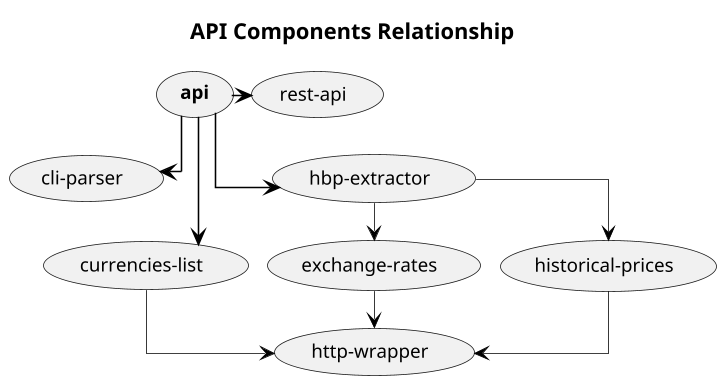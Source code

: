 @startuml

skinparam linetype ortho

scale max 1920 width
top to bottom direction

skinparam nodesep 12
skinparam ranksep 24
skinparam monochrome true
skinparam shadowing false
skinparam defaultFontName Tahoma
skinparam defaultFontSize 12
skinparam roundCorner 6
skinparam dpi 150
skinparam arrowColor black
skinparam arrowThickness 0.5
skinparam packageTitleAlignment left

' oval
skinparam usecase {
  borderThickness 0.5
}

' rectangle
skinparam rectangle {
  borderThickness 0.5
}

' component
skinparam component {
  borderThickness 1
}

title API Components Relationship

(<b>api</b>)
(cli-parser)
(currencies-list)
(exchange-rates)
(hbp-extractor)
(historical-prices)
(http-wrapper)
(rest-api)


(<b>api</b>) --[thickness=1]> (cli-parser)
(<b>api</b>) --[thickness=1]> (currencies-list)
(<b>api</b>) --[thickness=1]> (hbp-extractor)
(<b>api</b>) -[thickness=1]> (rest-api)
(currencies-list) --> (http-wrapper)
(exchange-rates) --> (http-wrapper)
(hbp-extractor) --> (exchange-rates)
(hbp-extractor) --> (historical-prices)
(historical-prices) --> (http-wrapper)

@enduml